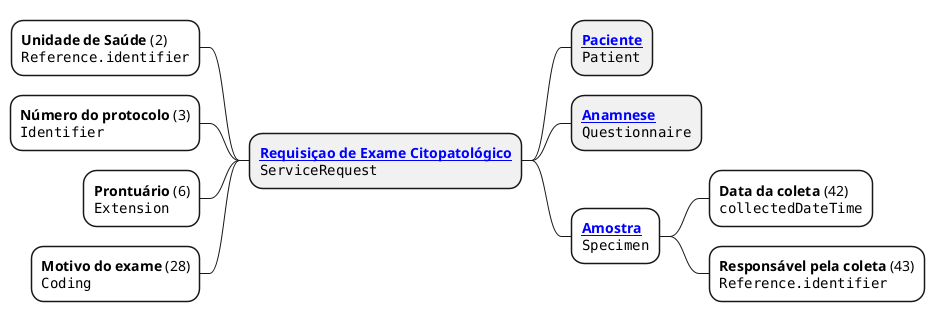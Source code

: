 @startmindmap requisicao

+ **[[StructureDefinition-requisicao-exame-citopatologico.html Requisiçao de Exame Citopatológico]]**\n""ServiceRequest""
--[#White] **Unidade de Saúde** (2)\n""Reference.identifier""
--[#White] **Número do protocolo** (3)\n""Identifier""
--[#White] **Prontuário** (6)\n""Extension""
--[#White] **Motivo do exame** (28)\n""Coding""
++ **[[StructureDefinition-paciente.html Paciente]]**\n""Patient""
++ **[[StructureDefinition-questionnarire-anamnese-exame-citopatologico.html Anamnese]]**\n""Questionnaire""
++[#White] **[[StructureDefinition-amostra-requisicao.html Amostra]]**\n""Specimen""
+++[#White] **Data da coleta** (42)\n""collectedDateTime""
+++[#White] **Responsável pela coleta** (43)\n""Reference.identifier""

@enduml
